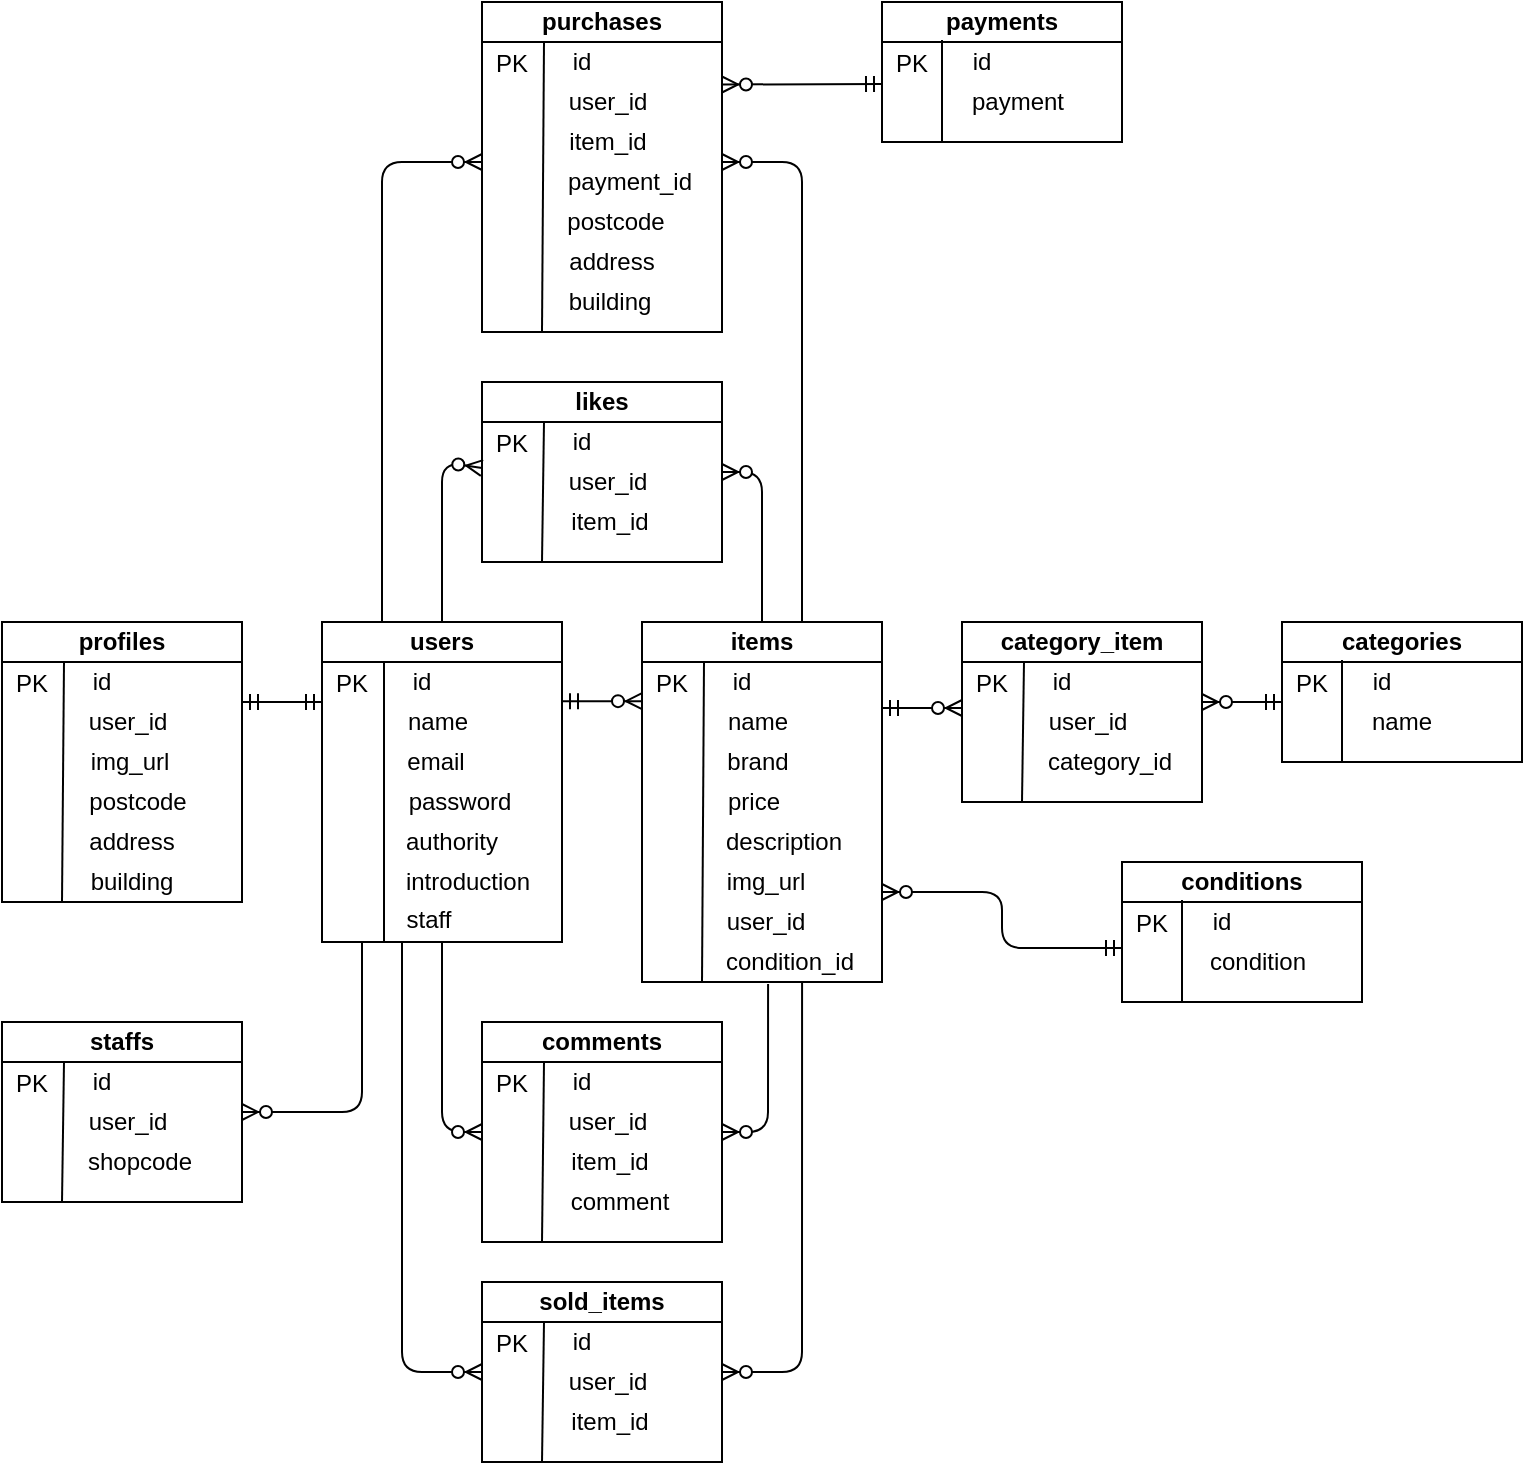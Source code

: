<mxfile>
    <diagram id="AcNK56kvp5SHfeJqLpso" name="ページ1">
        <mxGraphModel dx="692" dy="428" grid="1" gridSize="10" guides="1" tooltips="1" connect="1" arrows="1" fold="1" page="1" pageScale="1" pageWidth="827" pageHeight="1169" math="0" shadow="0">
            <root>
                <mxCell id="0"/>
                <mxCell id="1" parent="0"/>
                <mxCell id="2" value="items" style="swimlane;whiteSpace=wrap;html=1;startSize=20;" parent="1" vertex="1">
                    <mxGeometry x="360" y="350" width="120" height="180" as="geometry"/>
                </mxCell>
                <mxCell id="3" value="" style="endArrow=none;html=1;startArrow=none;" parent="2" source="5" edge="1">
                    <mxGeometry width="50" height="50" relative="1" as="geometry">
                        <mxPoint x="30" y="180" as="sourcePoint"/>
                        <mxPoint x="30" y="20" as="targetPoint"/>
                        <Array as="points"/>
                    </mxGeometry>
                </mxCell>
                <mxCell id="4" value="" style="endArrow=none;html=1;exitX=0.25;exitY=1;exitDx=0;exitDy=0;" parent="2" source="2" edge="1">
                    <mxGeometry width="50" height="50" relative="1" as="geometry">
                        <mxPoint x="30" y="140" as="sourcePoint"/>
                        <mxPoint x="31" y="20" as="targetPoint"/>
                    </mxGeometry>
                </mxCell>
                <mxCell id="5" value="PK" style="text;html=1;strokeColor=none;fillColor=none;align=center;verticalAlign=middle;whiteSpace=wrap;rounded=0;" parent="2" vertex="1">
                    <mxGeometry y="19" width="30" height="24" as="geometry"/>
                </mxCell>
                <mxCell id="6" value="id" style="text;html=1;strokeColor=none;fillColor=none;align=center;verticalAlign=middle;whiteSpace=wrap;rounded=0;" parent="2" vertex="1">
                    <mxGeometry x="20" y="20" width="60" height="20" as="geometry"/>
                </mxCell>
                <mxCell id="7" value="name" style="text;html=1;strokeColor=none;fillColor=none;align=center;verticalAlign=middle;whiteSpace=wrap;rounded=0;" parent="2" vertex="1">
                    <mxGeometry x="28" y="40" width="60" height="20" as="geometry"/>
                </mxCell>
                <mxCell id="8" value="brand" style="text;html=1;strokeColor=none;fillColor=none;align=center;verticalAlign=middle;whiteSpace=wrap;rounded=0;" parent="2" vertex="1">
                    <mxGeometry x="28" y="60" width="60" height="20" as="geometry"/>
                </mxCell>
                <mxCell id="9" value="price" style="text;html=1;strokeColor=none;fillColor=none;align=center;verticalAlign=middle;whiteSpace=wrap;rounded=0;" parent="2" vertex="1">
                    <mxGeometry x="26" y="80" width="60" height="20" as="geometry"/>
                </mxCell>
                <mxCell id="10" value="description" style="text;html=1;strokeColor=none;fillColor=none;align=center;verticalAlign=middle;whiteSpace=wrap;rounded=0;" parent="2" vertex="1">
                    <mxGeometry x="41" y="100" width="60" height="20" as="geometry"/>
                </mxCell>
                <mxCell id="11" value="img_url" style="text;html=1;strokeColor=none;fillColor=none;align=center;verticalAlign=middle;whiteSpace=wrap;rounded=0;" parent="2" vertex="1">
                    <mxGeometry x="22" y="120" width="80" height="20" as="geometry"/>
                </mxCell>
                <mxCell id="12" value="user_id" style="text;html=1;strokeColor=none;fillColor=none;align=center;verticalAlign=middle;whiteSpace=wrap;rounded=0;" parent="2" vertex="1">
                    <mxGeometry x="22" y="140" width="80" height="20" as="geometry"/>
                </mxCell>
                <mxCell id="13" value="condition_id" style="text;html=1;strokeColor=none;fillColor=none;align=center;verticalAlign=middle;whiteSpace=wrap;rounded=0;" parent="2" vertex="1">
                    <mxGeometry x="34" y="160" width="80" height="20" as="geometry"/>
                </mxCell>
                <mxCell id="14" value="profiles" style="swimlane;whiteSpace=wrap;html=1;startSize=20;" parent="1" vertex="1">
                    <mxGeometry x="40" y="350" width="120" height="140" as="geometry"/>
                </mxCell>
                <mxCell id="15" value="" style="endArrow=none;html=1;startArrow=none;" parent="14" source="17" edge="1">
                    <mxGeometry width="50" height="50" relative="1" as="geometry">
                        <mxPoint x="30" y="180" as="sourcePoint"/>
                        <mxPoint x="30" y="20" as="targetPoint"/>
                        <Array as="points"/>
                    </mxGeometry>
                </mxCell>
                <mxCell id="16" value="" style="endArrow=none;html=1;" parent="14" edge="1">
                    <mxGeometry width="50" height="50" relative="1" as="geometry">
                        <mxPoint x="30" y="140" as="sourcePoint"/>
                        <mxPoint x="31" y="20" as="targetPoint"/>
                    </mxGeometry>
                </mxCell>
                <mxCell id="17" value="PK" style="text;html=1;strokeColor=none;fillColor=none;align=center;verticalAlign=middle;whiteSpace=wrap;rounded=0;" parent="14" vertex="1">
                    <mxGeometry y="19" width="30" height="24" as="geometry"/>
                </mxCell>
                <mxCell id="18" value="id" style="text;html=1;strokeColor=none;fillColor=none;align=center;verticalAlign=middle;whiteSpace=wrap;rounded=0;" parent="14" vertex="1">
                    <mxGeometry x="20" y="20" width="60" height="20" as="geometry"/>
                </mxCell>
                <mxCell id="19" value="user_id" style="text;html=1;strokeColor=none;fillColor=none;align=center;verticalAlign=middle;whiteSpace=wrap;rounded=0;" parent="14" vertex="1">
                    <mxGeometry x="33" y="40" width="60" height="20" as="geometry"/>
                </mxCell>
                <mxCell id="20" value="img_url" style="text;html=1;strokeColor=none;fillColor=none;align=center;verticalAlign=middle;whiteSpace=wrap;rounded=0;" parent="14" vertex="1">
                    <mxGeometry x="34" y="60" width="60" height="20" as="geometry"/>
                </mxCell>
                <mxCell id="21" value="postcode" style="text;html=1;strokeColor=none;fillColor=none;align=center;verticalAlign=middle;whiteSpace=wrap;rounded=0;" parent="14" vertex="1">
                    <mxGeometry x="38" y="80" width="60" height="20" as="geometry"/>
                </mxCell>
                <mxCell id="22" value="address" style="text;html=1;strokeColor=none;fillColor=none;align=center;verticalAlign=middle;whiteSpace=wrap;rounded=0;" parent="14" vertex="1">
                    <mxGeometry x="35" y="100" width="60" height="20" as="geometry"/>
                </mxCell>
                <mxCell id="23" value="building" style="text;html=1;strokeColor=none;fillColor=none;align=center;verticalAlign=middle;whiteSpace=wrap;rounded=0;" parent="14" vertex="1">
                    <mxGeometry x="25" y="120" width="80" height="20" as="geometry"/>
                </mxCell>
                <mxCell id="24" value="likes" style="swimlane;whiteSpace=wrap;html=1;startSize=20;" parent="1" vertex="1">
                    <mxGeometry x="280" y="230" width="120" height="90" as="geometry"/>
                </mxCell>
                <mxCell id="25" value="" style="endArrow=none;html=1;startArrow=none;" parent="24" source="27" edge="1">
                    <mxGeometry width="50" height="50" relative="1" as="geometry">
                        <mxPoint x="30" y="180" as="sourcePoint"/>
                        <mxPoint x="30" y="20" as="targetPoint"/>
                        <Array as="points"/>
                    </mxGeometry>
                </mxCell>
                <mxCell id="26" value="" style="endArrow=none;html=1;" parent="24" edge="1">
                    <mxGeometry width="50" height="50" relative="1" as="geometry">
                        <mxPoint x="30" y="90" as="sourcePoint"/>
                        <mxPoint x="31" y="20" as="targetPoint"/>
                    </mxGeometry>
                </mxCell>
                <mxCell id="27" value="PK" style="text;html=1;strokeColor=none;fillColor=none;align=center;verticalAlign=middle;whiteSpace=wrap;rounded=0;" parent="24" vertex="1">
                    <mxGeometry y="19" width="30" height="24" as="geometry"/>
                </mxCell>
                <mxCell id="28" value="id" style="text;html=1;strokeColor=none;fillColor=none;align=center;verticalAlign=middle;whiteSpace=wrap;rounded=0;" parent="24" vertex="1">
                    <mxGeometry x="20" y="20" width="60" height="20" as="geometry"/>
                </mxCell>
                <mxCell id="29" value="user_id" style="text;html=1;strokeColor=none;fillColor=none;align=center;verticalAlign=middle;whiteSpace=wrap;rounded=0;" parent="24" vertex="1">
                    <mxGeometry x="33" y="40" width="60" height="20" as="geometry"/>
                </mxCell>
                <mxCell id="30" value="item_id" style="text;html=1;strokeColor=none;fillColor=none;align=center;verticalAlign=middle;whiteSpace=wrap;rounded=0;" parent="24" vertex="1">
                    <mxGeometry x="34" y="60" width="60" height="20" as="geometry"/>
                </mxCell>
                <mxCell id="mKXe0vfDq7-oEhxnyvC6-41" value="users" style="swimlane;whiteSpace=wrap;html=1;startSize=20;" parent="1" vertex="1">
                    <mxGeometry x="200" y="350" width="120" height="160" as="geometry"/>
                </mxCell>
                <mxCell id="mKXe0vfDq7-oEhxnyvC6-43" value="" style="endArrow=none;html=1;startArrow=none;" parent="mKXe0vfDq7-oEhxnyvC6-41" source="mKXe0vfDq7-oEhxnyvC6-44" edge="1">
                    <mxGeometry width="50" height="50" relative="1" as="geometry">
                        <mxPoint x="30" y="180" as="sourcePoint"/>
                        <mxPoint x="30" y="20" as="targetPoint"/>
                        <Array as="points"/>
                    </mxGeometry>
                </mxCell>
                <mxCell id="mKXe0vfDq7-oEhxnyvC6-45" value="" style="endArrow=none;html=1;" parent="mKXe0vfDq7-oEhxnyvC6-41" edge="1">
                    <mxGeometry width="50" height="50" relative="1" as="geometry">
                        <mxPoint x="31" y="160" as="sourcePoint"/>
                        <mxPoint x="31" y="20" as="targetPoint"/>
                    </mxGeometry>
                </mxCell>
                <mxCell id="mKXe0vfDq7-oEhxnyvC6-44" value="PK" style="text;html=1;strokeColor=none;fillColor=none;align=center;verticalAlign=middle;whiteSpace=wrap;rounded=0;" parent="mKXe0vfDq7-oEhxnyvC6-41" vertex="1">
                    <mxGeometry y="19" width="30" height="24" as="geometry"/>
                </mxCell>
                <mxCell id="mKXe0vfDq7-oEhxnyvC6-46" value="id" style="text;html=1;strokeColor=none;fillColor=none;align=center;verticalAlign=middle;whiteSpace=wrap;rounded=0;" parent="mKXe0vfDq7-oEhxnyvC6-41" vertex="1">
                    <mxGeometry x="20" y="20" width="60" height="20" as="geometry"/>
                </mxCell>
                <mxCell id="mKXe0vfDq7-oEhxnyvC6-47" value="name" style="text;html=1;strokeColor=none;fillColor=none;align=center;verticalAlign=middle;whiteSpace=wrap;rounded=0;" parent="mKXe0vfDq7-oEhxnyvC6-41" vertex="1">
                    <mxGeometry x="28" y="40" width="60" height="20" as="geometry"/>
                </mxCell>
                <mxCell id="mKXe0vfDq7-oEhxnyvC6-48" value="email" style="text;html=1;strokeColor=none;fillColor=none;align=center;verticalAlign=middle;whiteSpace=wrap;rounded=0;" parent="mKXe0vfDq7-oEhxnyvC6-41" vertex="1">
                    <mxGeometry x="27" y="60" width="60" height="20" as="geometry"/>
                </mxCell>
                <mxCell id="mKXe0vfDq7-oEhxnyvC6-49" value="password" style="text;html=1;strokeColor=none;fillColor=none;align=center;verticalAlign=middle;whiteSpace=wrap;rounded=0;" parent="mKXe0vfDq7-oEhxnyvC6-41" vertex="1">
                    <mxGeometry x="39" y="80" width="60" height="20" as="geometry"/>
                </mxCell>
                <mxCell id="mKXe0vfDq7-oEhxnyvC6-50" value="authority" style="text;html=1;strokeColor=none;fillColor=none;align=center;verticalAlign=middle;whiteSpace=wrap;rounded=0;" parent="mKXe0vfDq7-oEhxnyvC6-41" vertex="1">
                    <mxGeometry x="35" y="100" width="60" height="20" as="geometry"/>
                </mxCell>
                <mxCell id="mKXe0vfDq7-oEhxnyvC6-51" value="introduction" style="text;html=1;strokeColor=none;fillColor=none;align=center;verticalAlign=middle;whiteSpace=wrap;rounded=0;" parent="mKXe0vfDq7-oEhxnyvC6-41" vertex="1">
                    <mxGeometry x="33" y="120" width="80" height="20" as="geometry"/>
                </mxCell>
                <mxCell id="113" value="staff" style="text;html=1;strokeColor=none;fillColor=none;align=center;verticalAlign=middle;whiteSpace=wrap;rounded=0;" vertex="1" parent="mKXe0vfDq7-oEhxnyvC6-41">
                    <mxGeometry x="25" y="139" width="57" height="20" as="geometry"/>
                </mxCell>
                <mxCell id="34" value="sold_items" style="swimlane;whiteSpace=wrap;html=1;startSize=20;" parent="1" vertex="1">
                    <mxGeometry x="280" y="680" width="120" height="90" as="geometry"/>
                </mxCell>
                <mxCell id="35" value="" style="endArrow=none;html=1;startArrow=none;" parent="34" source="37" edge="1">
                    <mxGeometry width="50" height="50" relative="1" as="geometry">
                        <mxPoint x="30" y="180" as="sourcePoint"/>
                        <mxPoint x="30" y="20" as="targetPoint"/>
                        <Array as="points"/>
                    </mxGeometry>
                </mxCell>
                <mxCell id="36" value="" style="endArrow=none;html=1;" parent="34" edge="1">
                    <mxGeometry width="50" height="50" relative="1" as="geometry">
                        <mxPoint x="30" y="90" as="sourcePoint"/>
                        <mxPoint x="31" y="20" as="targetPoint"/>
                    </mxGeometry>
                </mxCell>
                <mxCell id="37" value="PK" style="text;html=1;strokeColor=none;fillColor=none;align=center;verticalAlign=middle;whiteSpace=wrap;rounded=0;" parent="34" vertex="1">
                    <mxGeometry y="19" width="30" height="24" as="geometry"/>
                </mxCell>
                <mxCell id="38" value="id" style="text;html=1;strokeColor=none;fillColor=none;align=center;verticalAlign=middle;whiteSpace=wrap;rounded=0;" parent="34" vertex="1">
                    <mxGeometry x="20" y="20" width="60" height="20" as="geometry"/>
                </mxCell>
                <mxCell id="39" value="user_id" style="text;html=1;strokeColor=none;fillColor=none;align=center;verticalAlign=middle;whiteSpace=wrap;rounded=0;" parent="34" vertex="1">
                    <mxGeometry x="33" y="40" width="60" height="20" as="geometry"/>
                </mxCell>
                <mxCell id="40" value="item_id" style="text;html=1;strokeColor=none;fillColor=none;align=center;verticalAlign=middle;whiteSpace=wrap;rounded=0;" parent="34" vertex="1">
                    <mxGeometry x="34" y="60" width="60" height="20" as="geometry"/>
                </mxCell>
                <mxCell id="41" value="conditions" style="swimlane;whiteSpace=wrap;html=1;startSize=20;" parent="1" vertex="1">
                    <mxGeometry x="600" y="470" width="120" height="70" as="geometry"/>
                </mxCell>
                <mxCell id="42" value="" style="endArrow=none;html=1;startArrow=none;" parent="41" source="44" edge="1">
                    <mxGeometry width="50" height="50" relative="1" as="geometry">
                        <mxPoint x="30" y="180" as="sourcePoint"/>
                        <mxPoint x="30" y="20" as="targetPoint"/>
                        <Array as="points"/>
                    </mxGeometry>
                </mxCell>
                <mxCell id="43" value="" style="endArrow=none;html=1;entryX=1;entryY=0;entryDx=0;entryDy=0;" parent="41" target="44" edge="1">
                    <mxGeometry width="50" height="50" relative="1" as="geometry">
                        <mxPoint x="30" y="70" as="sourcePoint"/>
                        <mxPoint x="-60" y="10" as="targetPoint"/>
                        <Array as="points"/>
                    </mxGeometry>
                </mxCell>
                <mxCell id="44" value="PK" style="text;html=1;strokeColor=none;fillColor=none;align=center;verticalAlign=middle;whiteSpace=wrap;rounded=0;" parent="41" vertex="1">
                    <mxGeometry y="19" width="30" height="24" as="geometry"/>
                </mxCell>
                <mxCell id="45" value="id" style="text;html=1;strokeColor=none;fillColor=none;align=center;verticalAlign=middle;whiteSpace=wrap;rounded=0;" parent="41" vertex="1">
                    <mxGeometry x="20" y="20" width="60" height="20" as="geometry"/>
                </mxCell>
                <mxCell id="46" value="condition" style="text;html=1;strokeColor=none;fillColor=none;align=center;verticalAlign=middle;whiteSpace=wrap;rounded=0;" parent="41" vertex="1">
                    <mxGeometry x="38" y="40" width="60" height="20" as="geometry"/>
                </mxCell>
                <mxCell id="54" value="comments" style="swimlane;whiteSpace=wrap;html=1;startSize=20;" parent="1" vertex="1">
                    <mxGeometry x="280" y="550" width="120" height="110" as="geometry"/>
                </mxCell>
                <mxCell id="55" value="" style="endArrow=none;html=1;startArrow=none;" parent="54" source="57" edge="1">
                    <mxGeometry width="50" height="50" relative="1" as="geometry">
                        <mxPoint x="30" y="180" as="sourcePoint"/>
                        <mxPoint x="30" y="20" as="targetPoint"/>
                        <Array as="points"/>
                    </mxGeometry>
                </mxCell>
                <mxCell id="56" value="" style="endArrow=none;html=1;exitX=0.25;exitY=1;exitDx=0;exitDy=0;" parent="54" source="54" edge="1">
                    <mxGeometry width="50" height="50" relative="1" as="geometry">
                        <mxPoint x="30" y="90" as="sourcePoint"/>
                        <mxPoint x="31" y="20" as="targetPoint"/>
                    </mxGeometry>
                </mxCell>
                <mxCell id="57" value="PK" style="text;html=1;strokeColor=none;fillColor=none;align=center;verticalAlign=middle;whiteSpace=wrap;rounded=0;" parent="54" vertex="1">
                    <mxGeometry y="19" width="30" height="24" as="geometry"/>
                </mxCell>
                <mxCell id="58" value="id" style="text;html=1;strokeColor=none;fillColor=none;align=center;verticalAlign=middle;whiteSpace=wrap;rounded=0;" parent="54" vertex="1">
                    <mxGeometry x="20" y="20" width="60" height="20" as="geometry"/>
                </mxCell>
                <mxCell id="59" value="user_id" style="text;html=1;strokeColor=none;fillColor=none;align=center;verticalAlign=middle;whiteSpace=wrap;rounded=0;" parent="54" vertex="1">
                    <mxGeometry x="33" y="40" width="60" height="20" as="geometry"/>
                </mxCell>
                <mxCell id="60" value="item_id" style="text;html=1;strokeColor=none;fillColor=none;align=center;verticalAlign=middle;whiteSpace=wrap;rounded=0;" parent="54" vertex="1">
                    <mxGeometry x="34" y="60" width="60" height="20" as="geometry"/>
                </mxCell>
                <mxCell id="61" value="comment" style="text;html=1;strokeColor=none;fillColor=none;align=center;verticalAlign=middle;whiteSpace=wrap;rounded=0;" parent="54" vertex="1">
                    <mxGeometry x="39" y="80" width="60" height="20" as="geometry"/>
                </mxCell>
                <mxCell id="62" value="category_item" style="swimlane;whiteSpace=wrap;html=1;startSize=20;" parent="1" vertex="1">
                    <mxGeometry x="520" y="350" width="120" height="90" as="geometry"/>
                </mxCell>
                <mxCell id="63" value="" style="endArrow=none;html=1;startArrow=none;" parent="62" source="65" edge="1">
                    <mxGeometry width="50" height="50" relative="1" as="geometry">
                        <mxPoint x="30" y="180" as="sourcePoint"/>
                        <mxPoint x="30" y="20" as="targetPoint"/>
                        <Array as="points"/>
                    </mxGeometry>
                </mxCell>
                <mxCell id="64" value="" style="endArrow=none;html=1;" parent="62" edge="1">
                    <mxGeometry width="50" height="50" relative="1" as="geometry">
                        <mxPoint x="30" y="90" as="sourcePoint"/>
                        <mxPoint x="31" y="20" as="targetPoint"/>
                    </mxGeometry>
                </mxCell>
                <mxCell id="65" value="PK" style="text;html=1;strokeColor=none;fillColor=none;align=center;verticalAlign=middle;whiteSpace=wrap;rounded=0;" parent="62" vertex="1">
                    <mxGeometry y="19" width="30" height="24" as="geometry"/>
                </mxCell>
                <mxCell id="66" value="id" style="text;html=1;strokeColor=none;fillColor=none;align=center;verticalAlign=middle;whiteSpace=wrap;rounded=0;" parent="62" vertex="1">
                    <mxGeometry x="20" y="20" width="60" height="20" as="geometry"/>
                </mxCell>
                <mxCell id="67" value="user_id" style="text;html=1;strokeColor=none;fillColor=none;align=center;verticalAlign=middle;whiteSpace=wrap;rounded=0;" parent="62" vertex="1">
                    <mxGeometry x="33" y="40" width="60" height="20" as="geometry"/>
                </mxCell>
                <mxCell id="68" value="category_id" style="text;html=1;strokeColor=none;fillColor=none;align=center;verticalAlign=middle;whiteSpace=wrap;rounded=0;" parent="62" vertex="1">
                    <mxGeometry x="44" y="60" width="60" height="20" as="geometry"/>
                </mxCell>
                <mxCell id="69" value="categories" style="swimlane;whiteSpace=wrap;html=1;startSize=20;" parent="1" vertex="1">
                    <mxGeometry x="680" y="350" width="120" height="70" as="geometry"/>
                </mxCell>
                <mxCell id="70" value="" style="endArrow=none;html=1;startArrow=none;" parent="69" source="72" edge="1">
                    <mxGeometry width="50" height="50" relative="1" as="geometry">
                        <mxPoint x="30" y="180" as="sourcePoint"/>
                        <mxPoint x="30" y="20" as="targetPoint"/>
                        <Array as="points"/>
                    </mxGeometry>
                </mxCell>
                <mxCell id="71" value="" style="endArrow=none;html=1;entryX=1;entryY=0;entryDx=0;entryDy=0;" parent="69" target="72" edge="1">
                    <mxGeometry width="50" height="50" relative="1" as="geometry">
                        <mxPoint x="30" y="70" as="sourcePoint"/>
                        <mxPoint x="-60" y="10" as="targetPoint"/>
                        <Array as="points"/>
                    </mxGeometry>
                </mxCell>
                <mxCell id="72" value="PK" style="text;html=1;strokeColor=none;fillColor=none;align=center;verticalAlign=middle;whiteSpace=wrap;rounded=0;" parent="69" vertex="1">
                    <mxGeometry y="19" width="30" height="24" as="geometry"/>
                </mxCell>
                <mxCell id="73" value="id" style="text;html=1;strokeColor=none;fillColor=none;align=center;verticalAlign=middle;whiteSpace=wrap;rounded=0;" parent="69" vertex="1">
                    <mxGeometry x="20" y="20" width="60" height="20" as="geometry"/>
                </mxCell>
                <mxCell id="74" value="name" style="text;html=1;strokeColor=none;fillColor=none;align=center;verticalAlign=middle;whiteSpace=wrap;rounded=0;" parent="69" vertex="1">
                    <mxGeometry x="30" y="40" width="60" height="20" as="geometry"/>
                </mxCell>
                <mxCell id="75" value="payments" style="swimlane;whiteSpace=wrap;html=1;startSize=20;" parent="1" vertex="1">
                    <mxGeometry x="480" y="40" width="120" height="70" as="geometry"/>
                </mxCell>
                <mxCell id="76" value="" style="endArrow=none;html=1;startArrow=none;" parent="75" source="78" edge="1">
                    <mxGeometry width="50" height="50" relative="1" as="geometry">
                        <mxPoint x="30" y="180" as="sourcePoint"/>
                        <mxPoint x="30" y="20" as="targetPoint"/>
                        <Array as="points"/>
                    </mxGeometry>
                </mxCell>
                <mxCell id="77" value="" style="endArrow=none;html=1;entryX=1;entryY=0;entryDx=0;entryDy=0;" parent="75" target="78" edge="1">
                    <mxGeometry width="50" height="50" relative="1" as="geometry">
                        <mxPoint x="30" y="70" as="sourcePoint"/>
                        <mxPoint x="-60" y="10" as="targetPoint"/>
                        <Array as="points"/>
                    </mxGeometry>
                </mxCell>
                <mxCell id="78" value="PK" style="text;html=1;strokeColor=none;fillColor=none;align=center;verticalAlign=middle;whiteSpace=wrap;rounded=0;" parent="75" vertex="1">
                    <mxGeometry y="19" width="30" height="24" as="geometry"/>
                </mxCell>
                <mxCell id="79" value="id" style="text;html=1;strokeColor=none;fillColor=none;align=center;verticalAlign=middle;whiteSpace=wrap;rounded=0;" parent="75" vertex="1">
                    <mxGeometry x="20" y="20" width="60" height="20" as="geometry"/>
                </mxCell>
                <mxCell id="80" value="payment" style="text;html=1;strokeColor=none;fillColor=none;align=center;verticalAlign=middle;whiteSpace=wrap;rounded=0;" parent="75" vertex="1">
                    <mxGeometry x="38" y="40" width="60" height="20" as="geometry"/>
                </mxCell>
                <mxCell id="81" value="purchases" style="swimlane;whiteSpace=wrap;html=1;startSize=20;" parent="1" vertex="1">
                    <mxGeometry x="280" y="40" width="120" height="165" as="geometry"/>
                </mxCell>
                <mxCell id="82" value="" style="endArrow=none;html=1;startArrow=none;" parent="81" source="84" edge="1">
                    <mxGeometry width="50" height="50" relative="1" as="geometry">
                        <mxPoint x="30" y="180" as="sourcePoint"/>
                        <mxPoint x="30" y="20" as="targetPoint"/>
                        <Array as="points"/>
                    </mxGeometry>
                </mxCell>
                <mxCell id="83" value="" style="endArrow=none;html=1;exitX=0.25;exitY=1;exitDx=0;exitDy=0;" parent="81" source="81" edge="1">
                    <mxGeometry width="50" height="50" relative="1" as="geometry">
                        <mxPoint x="30" y="140" as="sourcePoint"/>
                        <mxPoint x="31" y="20" as="targetPoint"/>
                    </mxGeometry>
                </mxCell>
                <mxCell id="84" value="PK" style="text;html=1;strokeColor=none;fillColor=none;align=center;verticalAlign=middle;whiteSpace=wrap;rounded=0;" parent="81" vertex="1">
                    <mxGeometry y="19" width="30" height="24" as="geometry"/>
                </mxCell>
                <mxCell id="85" value="id" style="text;html=1;strokeColor=none;fillColor=none;align=center;verticalAlign=middle;whiteSpace=wrap;rounded=0;" parent="81" vertex="1">
                    <mxGeometry x="20" y="20" width="60" height="20" as="geometry"/>
                </mxCell>
                <mxCell id="86" value="user_id" style="text;html=1;strokeColor=none;fillColor=none;align=center;verticalAlign=middle;whiteSpace=wrap;rounded=0;" parent="81" vertex="1">
                    <mxGeometry x="33" y="40" width="60" height="20" as="geometry"/>
                </mxCell>
                <mxCell id="87" value="item_id" style="text;html=1;strokeColor=none;fillColor=none;align=center;verticalAlign=middle;whiteSpace=wrap;rounded=0;" parent="81" vertex="1">
                    <mxGeometry x="33" y="60" width="60" height="20" as="geometry"/>
                </mxCell>
                <mxCell id="88" value="payment_id" style="text;html=1;strokeColor=none;fillColor=none;align=center;verticalAlign=middle;whiteSpace=wrap;rounded=0;" parent="81" vertex="1">
                    <mxGeometry x="44" y="80" width="60" height="20" as="geometry"/>
                </mxCell>
                <mxCell id="89" value="postcode" style="text;html=1;strokeColor=none;fillColor=none;align=center;verticalAlign=middle;whiteSpace=wrap;rounded=0;" parent="81" vertex="1">
                    <mxGeometry x="37" y="100" width="60" height="20" as="geometry"/>
                </mxCell>
                <mxCell id="90" value="address" style="text;html=1;strokeColor=none;fillColor=none;align=center;verticalAlign=middle;whiteSpace=wrap;rounded=0;" parent="81" vertex="1">
                    <mxGeometry x="25" y="120" width="80" height="20" as="geometry"/>
                </mxCell>
                <mxCell id="91" value="building" style="text;html=1;strokeColor=none;fillColor=none;align=center;verticalAlign=middle;whiteSpace=wrap;rounded=0;" parent="81" vertex="1">
                    <mxGeometry x="24" y="140" width="80" height="20" as="geometry"/>
                </mxCell>
                <mxCell id="92" value="" style="fontSize=12;html=1;endArrow=ERmandOne;startArrow=ERmandOne;exitX=1;exitY=0.25;exitDx=0;exitDy=0;" parent="1" edge="1">
                    <mxGeometry width="100" height="100" relative="1" as="geometry">
                        <mxPoint x="160" y="390" as="sourcePoint"/>
                        <mxPoint x="200" y="390" as="targetPoint"/>
                    </mxGeometry>
                </mxCell>
                <mxCell id="93" value="" style="fontSize=12;html=1;endArrow=ERzeroToMany;endFill=1;entryX=0;entryY=1;entryDx=0;entryDy=0;exitX=0.5;exitY=0;exitDx=0;exitDy=0;" parent="1" source="mKXe0vfDq7-oEhxnyvC6-41" target="27" edge="1">
                    <mxGeometry width="100" height="100" relative="1" as="geometry">
                        <mxPoint x="230" y="320" as="sourcePoint"/>
                        <mxPoint x="440" y="330" as="targetPoint"/>
                        <Array as="points">
                            <mxPoint x="260" y="270"/>
                        </Array>
                    </mxGeometry>
                </mxCell>
                <mxCell id="94" value="" style="fontSize=12;html=1;endArrow=ERzeroToMany;endFill=1;exitX=0.5;exitY=0;exitDx=0;exitDy=0;entryX=1;entryY=0.5;entryDx=0;entryDy=0;" parent="1" source="2" target="24" edge="1">
                    <mxGeometry width="100" height="100" relative="1" as="geometry">
                        <mxPoint x="430" y="350" as="sourcePoint"/>
                        <mxPoint x="410" y="270" as="targetPoint"/>
                        <Array as="points">
                            <mxPoint x="420" y="275"/>
                        </Array>
                    </mxGeometry>
                </mxCell>
                <mxCell id="95" value="" style="fontSize=12;html=1;endArrow=ERzeroToMany;startArrow=ERmandOne;entryX=0;entryY=1;entryDx=0;entryDy=0;" parent="1" target="65" edge="1">
                    <mxGeometry width="100" height="100" relative="1" as="geometry">
                        <mxPoint x="480" y="393" as="sourcePoint"/>
                        <mxPoint x="440" y="430" as="targetPoint"/>
                    </mxGeometry>
                </mxCell>
                <mxCell id="96" value="" style="fontSize=12;html=1;endArrow=ERzeroToMany;startArrow=ERmandOne;" parent="1" edge="1">
                    <mxGeometry width="100" height="100" relative="1" as="geometry">
                        <mxPoint x="680" y="390" as="sourcePoint"/>
                        <mxPoint x="640" y="390" as="targetPoint"/>
                    </mxGeometry>
                </mxCell>
                <mxCell id="97" value="" style="fontSize=12;html=1;endArrow=ERzeroToMany;startArrow=ERmandOne;exitX=0;exitY=1;exitDx=0;exitDy=0;edgeStyle=orthogonalEdgeStyle;entryX=1;entryY=0.75;entryDx=0;entryDy=0;" parent="1" source="44" target="2" edge="1">
                    <mxGeometry width="100" height="100" relative="1" as="geometry">
                        <mxPoint x="490" y="403" as="sourcePoint"/>
                        <mxPoint x="520" y="480" as="targetPoint"/>
                        <Array as="points">
                            <mxPoint x="540" y="513"/>
                            <mxPoint x="540" y="485"/>
                        </Array>
                    </mxGeometry>
                </mxCell>
                <mxCell id="98" value="" style="fontSize=12;html=1;endArrow=ERzeroToMany;endFill=1;entryX=0;entryY=0.5;entryDx=0;entryDy=0;startArrow=none;" parent="1" target="54" edge="1">
                    <mxGeometry width="100" height="100" relative="1" as="geometry">
                        <mxPoint x="260" y="510" as="sourcePoint"/>
                        <mxPoint x="260" y="513" as="targetPoint"/>
                        <Array as="points">
                            <mxPoint x="260" y="605"/>
                        </Array>
                    </mxGeometry>
                </mxCell>
                <mxCell id="99" value="" style="fontSize=12;html=1;endArrow=ERzeroToMany;endFill=1;entryX=1;entryY=0.5;entryDx=0;entryDy=0;exitX=0.363;exitY=1.05;exitDx=0;exitDy=0;exitPerimeter=0;" parent="1" source="13" target="54" edge="1">
                    <mxGeometry width="100" height="100" relative="1" as="geometry">
                        <mxPoint x="270" y="500" as="sourcePoint"/>
                        <mxPoint x="290" y="615" as="targetPoint"/>
                        <Array as="points">
                            <mxPoint x="423" y="605"/>
                        </Array>
                    </mxGeometry>
                </mxCell>
                <mxCell id="100" value="" style="fontSize=12;html=1;endArrow=ERzeroToMany;endFill=1;entryX=0;entryY=0.5;entryDx=0;entryDy=0;" parent="1" target="34" edge="1">
                    <mxGeometry width="100" height="100" relative="1" as="geometry">
                        <mxPoint x="240" y="510" as="sourcePoint"/>
                        <mxPoint x="280" y="730" as="targetPoint"/>
                        <Array as="points">
                            <mxPoint x="240" y="725"/>
                        </Array>
                    </mxGeometry>
                </mxCell>
                <mxCell id="101" value="" style="fontSize=12;html=1;endArrow=ERzeroToMany;endFill=1;entryX=1;entryY=0.5;entryDx=0;entryDy=0;exitX=0.363;exitY=1.05;exitDx=0;exitDy=0;exitPerimeter=0;" parent="1" target="34" edge="1">
                    <mxGeometry width="100" height="100" relative="1" as="geometry">
                        <mxPoint x="440.04" y="530" as="sourcePoint"/>
                        <mxPoint x="417" y="604" as="targetPoint"/>
                        <Array as="points">
                            <mxPoint x="440" y="725"/>
                        </Array>
                    </mxGeometry>
                </mxCell>
                <mxCell id="102" value="" style="fontSize=12;html=1;endArrow=ERzeroToMany;endFill=1;exitX=0.25;exitY=0;exitDx=0;exitDy=0;" parent="1" source="mKXe0vfDq7-oEhxnyvC6-41" edge="1">
                    <mxGeometry width="100" height="100" relative="1" as="geometry">
                        <mxPoint x="270" y="360" as="sourcePoint"/>
                        <mxPoint x="280" y="120" as="targetPoint"/>
                        <Array as="points">
                            <mxPoint x="230" y="120"/>
                        </Array>
                    </mxGeometry>
                </mxCell>
                <mxCell id="103" value="" style="fontSize=12;html=1;endArrow=ERzeroToMany;endFill=1;" parent="1" edge="1">
                    <mxGeometry width="100" height="100" relative="1" as="geometry">
                        <mxPoint x="440" y="350" as="sourcePoint"/>
                        <mxPoint x="400" y="120" as="targetPoint"/>
                        <Array as="points">
                            <mxPoint x="440" y="120"/>
                        </Array>
                    </mxGeometry>
                </mxCell>
                <mxCell id="104" value="" style="fontSize=12;html=1;endArrow=ERzeroToMany;startArrow=ERmandOne;exitX=1;exitY=0.25;exitDx=0;exitDy=0;entryX=1;entryY=0.25;entryDx=0;entryDy=0;" parent="1" target="81" edge="1">
                    <mxGeometry width="100" height="100" relative="1" as="geometry">
                        <mxPoint x="480" y="81" as="sourcePoint"/>
                        <mxPoint x="440" y="90" as="targetPoint"/>
                    </mxGeometry>
                </mxCell>
                <mxCell id="105" value="staffs" style="swimlane;whiteSpace=wrap;html=1;startSize=20;" vertex="1" parent="1">
                    <mxGeometry x="40" y="550" width="120" height="90" as="geometry"/>
                </mxCell>
                <mxCell id="106" value="" style="endArrow=none;html=1;startArrow=none;" edge="1" parent="105" source="108">
                    <mxGeometry width="50" height="50" relative="1" as="geometry">
                        <mxPoint x="30" y="180" as="sourcePoint"/>
                        <mxPoint x="30" y="20" as="targetPoint"/>
                        <Array as="points"/>
                    </mxGeometry>
                </mxCell>
                <mxCell id="107" value="" style="endArrow=none;html=1;" edge="1" parent="105">
                    <mxGeometry width="50" height="50" relative="1" as="geometry">
                        <mxPoint x="30" y="90" as="sourcePoint"/>
                        <mxPoint x="31" y="20" as="targetPoint"/>
                    </mxGeometry>
                </mxCell>
                <mxCell id="108" value="PK" style="text;html=1;strokeColor=none;fillColor=none;align=center;verticalAlign=middle;whiteSpace=wrap;rounded=0;" vertex="1" parent="105">
                    <mxGeometry y="19" width="30" height="24" as="geometry"/>
                </mxCell>
                <mxCell id="109" value="id" style="text;html=1;strokeColor=none;fillColor=none;align=center;verticalAlign=middle;whiteSpace=wrap;rounded=0;" vertex="1" parent="105">
                    <mxGeometry x="20" y="20" width="60" height="20" as="geometry"/>
                </mxCell>
                <mxCell id="110" value="user_id" style="text;html=1;strokeColor=none;fillColor=none;align=center;verticalAlign=middle;whiteSpace=wrap;rounded=0;" vertex="1" parent="105">
                    <mxGeometry x="33" y="40" width="60" height="20" as="geometry"/>
                </mxCell>
                <mxCell id="111" value="shopcode" style="text;html=1;strokeColor=none;fillColor=none;align=center;verticalAlign=middle;whiteSpace=wrap;rounded=0;" vertex="1" parent="105">
                    <mxGeometry x="39" y="60" width="60" height="20" as="geometry"/>
                </mxCell>
                <mxCell id="112" value="" style="fontSize=12;html=1;endArrow=ERzeroToMany;endFill=1;entryX=1;entryY=0.5;entryDx=0;entryDy=0;" edge="1" parent="1" target="105">
                    <mxGeometry width="100" height="100" relative="1" as="geometry">
                        <mxPoint x="220" y="510" as="sourcePoint"/>
                        <mxPoint x="240.0" y="605.0" as="targetPoint"/>
                        <Array as="points">
                            <mxPoint x="220" y="595"/>
                        </Array>
                    </mxGeometry>
                </mxCell>
                <mxCell id="118" value="" style="fontSize=12;html=1;endArrow=ERzeroToMany;startArrow=ERmandOne;entryX=0;entryY=1;entryDx=0;entryDy=0;" edge="1" parent="1">
                    <mxGeometry width="100" height="100" relative="1" as="geometry">
                        <mxPoint x="320" y="389.58" as="sourcePoint"/>
                        <mxPoint x="360" y="389.58" as="targetPoint"/>
                    </mxGeometry>
                </mxCell>
            </root>
        </mxGraphModel>
    </diagram>
</mxfile>